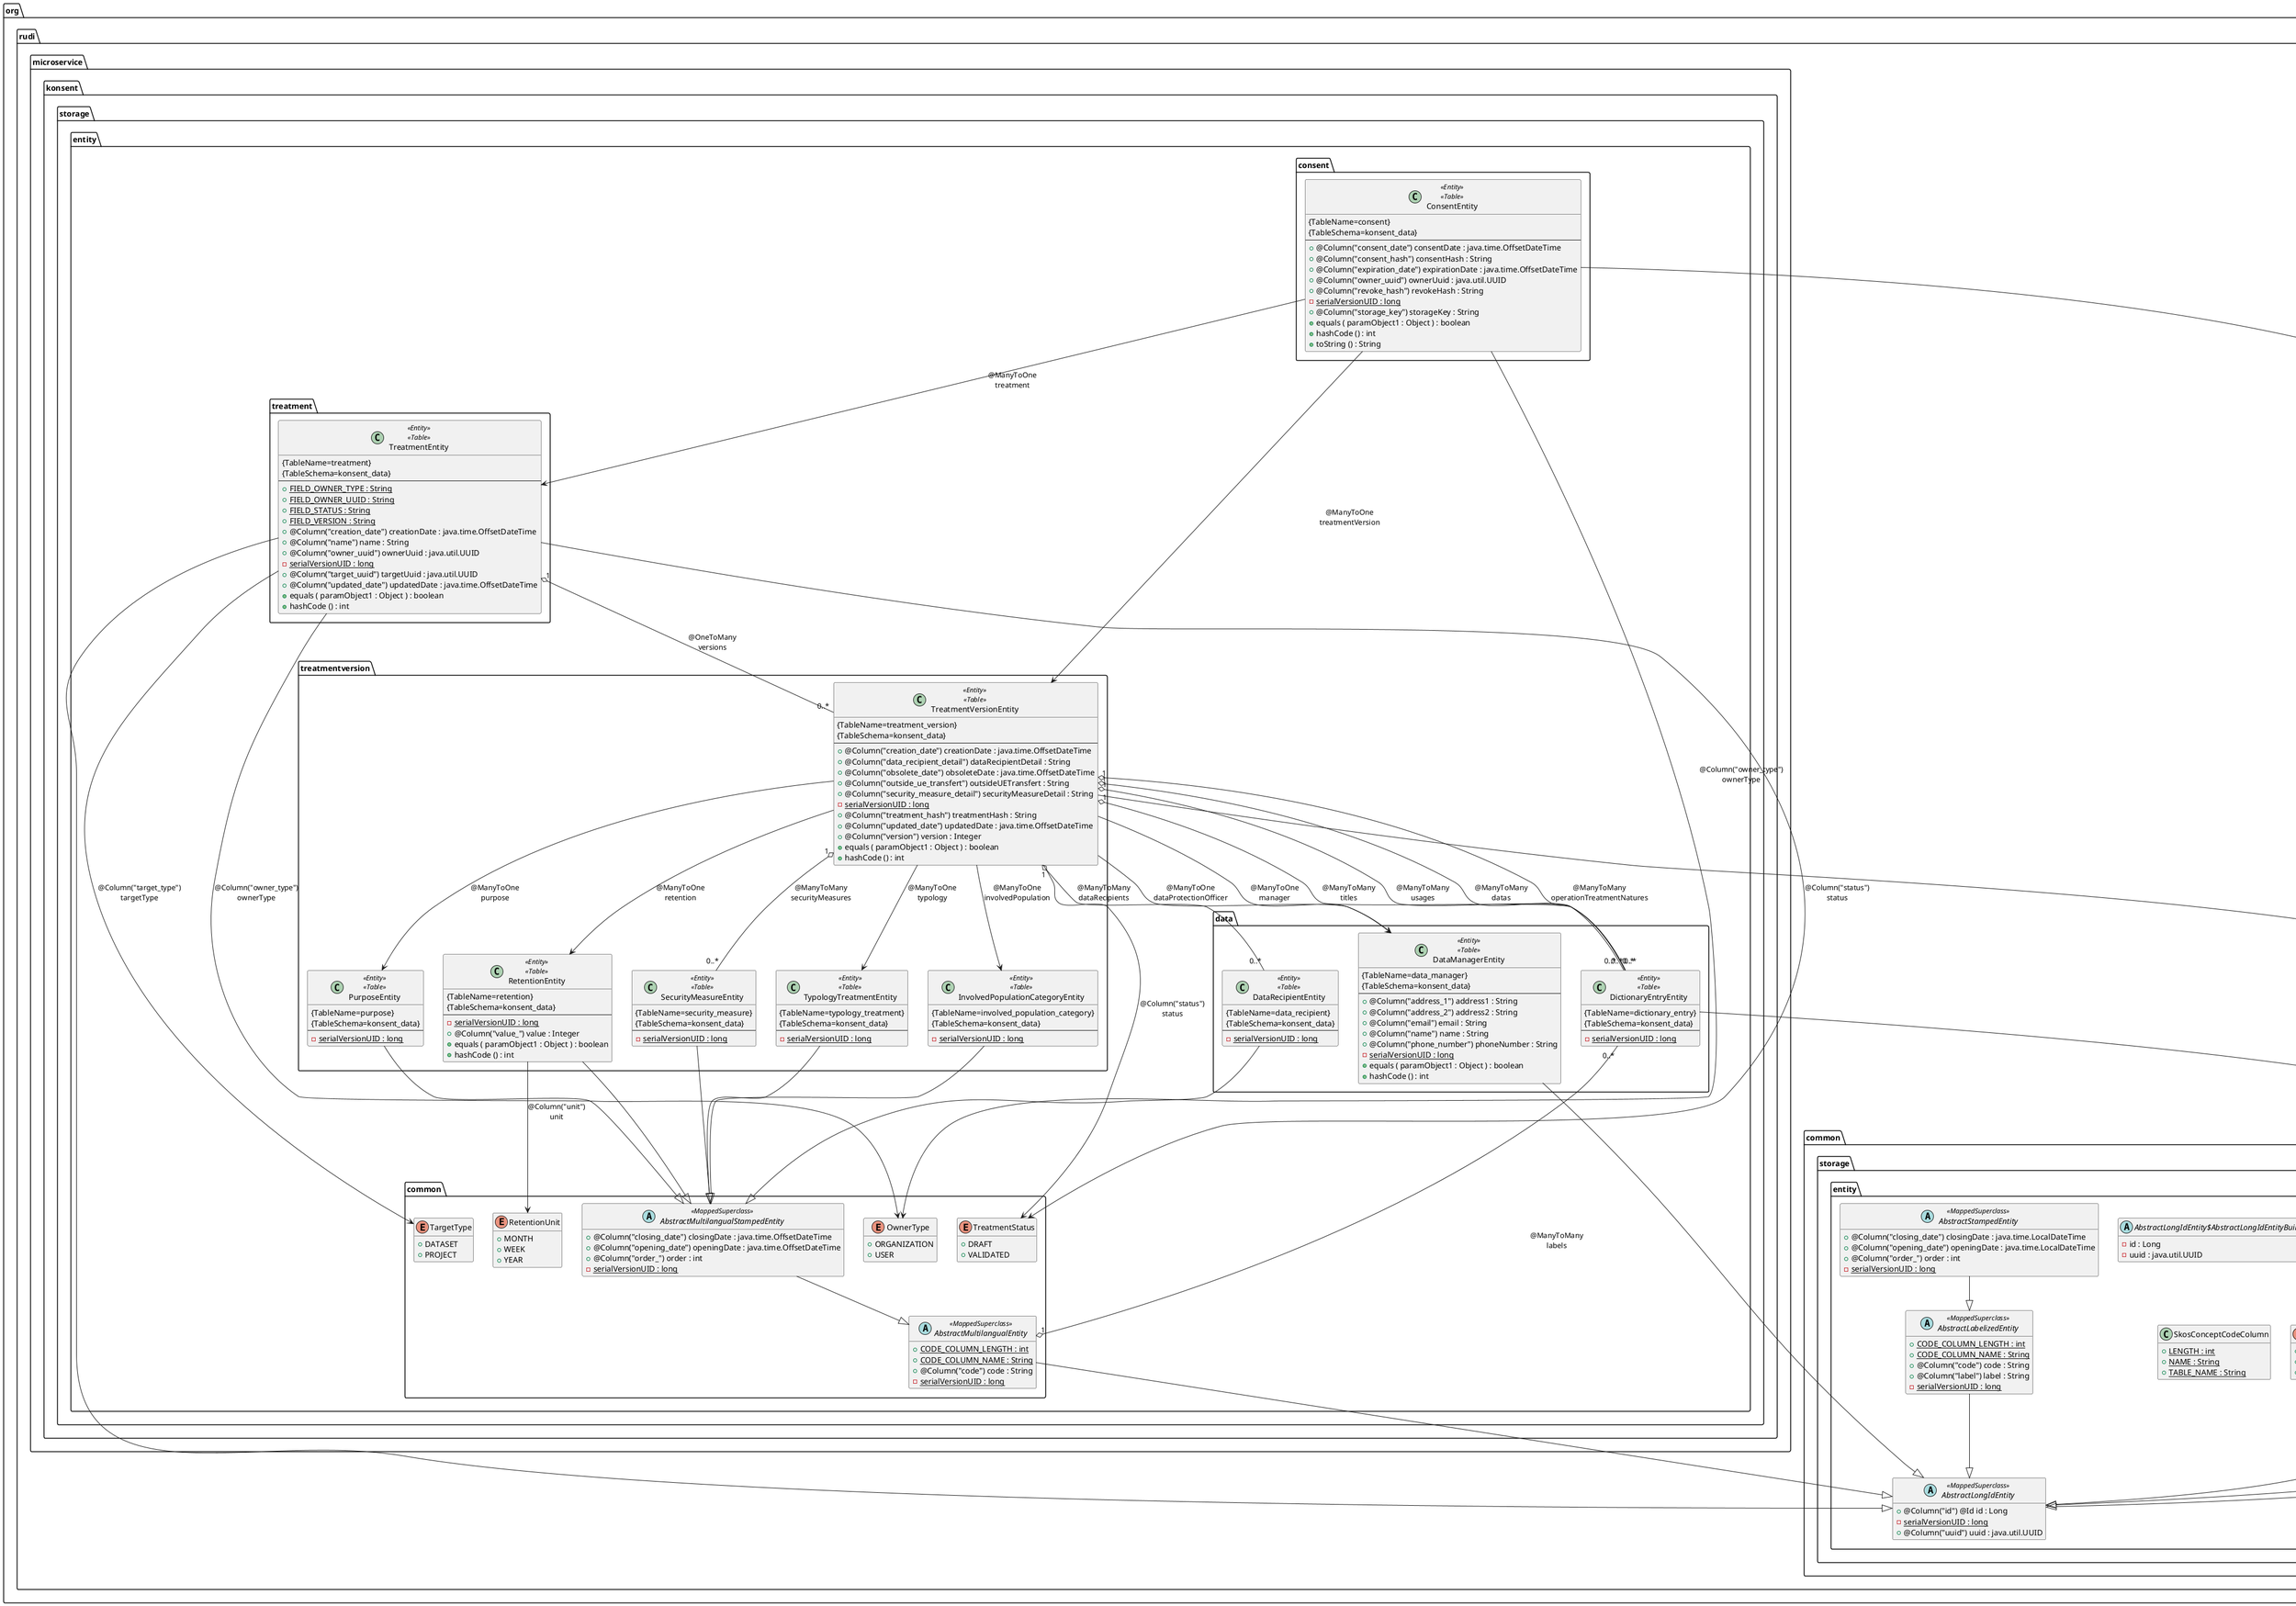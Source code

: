 @startuml

abstract class org.rudi.common.storage.entity.AbstractLabelizedEntity <<MappedSuperclass>>  {
	{field} {static} +CODE_COLUMN_LENGTH : int
	{field} {static} +CODE_COLUMN_NAME : String
	{field} +@Column("code") code : String
	{field} +@Column("label") label : String
	{field} {static} -serialVersionUID : long
	{method} +equals ( paramObject1 : Object ) : boolean
	{method} +hashCode () : int
	{method} +toString () : String
}


abstract class org.rudi.common.storage.entity.AbstractLongIdEntity <<MappedSuperclass>>  {
	{field} +@Column("id") @Id id : Long
	{field} {static} -serialVersionUID : long
	{field} +@Column("uuid") uuid : java.util.UUID
	{method} +equals ( paramObject1 : Object ) : boolean
	{method} +hashCode () : int
	{method} +toString () : String
}


abstract class org.rudi.common.storage.entity.AbstractLongIdEntity$AbstractLongIdEntityBuilder {
	{field} -id : Long
	{field} -uuid : java.util.UUID
	{method}  {abstract} +build () : org.rudi.common.storage.entity.AbstractLongIdEntity
	{method} +id ( paramLong1 : Long ) : org.rudi.common.storage.entity.AbstractLongIdEntity$AbstractLongIdEntityBuilder
	{method}  {abstract} #self () : org.rudi.common.storage.entity.AbstractLongIdEntity$AbstractLongIdEntityBuilder
	{method} +toString () : String
	{method} +uuid ( paramUUID1 : java.util.UUID ) : org.rudi.common.storage.entity.AbstractLongIdEntity$AbstractLongIdEntityBuilder
}


abstract class org.rudi.common.storage.entity.AbstractStampedEntity <<MappedSuperclass>>  {
	{field} +@Column("closing_date") closingDate : java.time.LocalDateTime
	{field} +@Column("opening_date") openingDate : java.time.LocalDateTime
	{field} +@Column("order_") order : int
	{field} {static} -serialVersionUID : long
	{method} +equals ( paramObject1 : Object ) : boolean
	{method} +hashCode () : int
	{method} +toString () : String
}


abstract class org.rudi.common.storage.entity.AbstractTranslationEntity <<MappedSuperclass>>  {
	{field} +@Column("lang") lang : String
	{field} {static} -serialVersionUID : long
	{field} +@Column("text") text : String
	{method} +equals ( paramObject1 : Object ) : boolean
	{method} +hashCode () : int
	{method} +toString () : String
}


class org.rudi.common.storage.entity.HibernateEntityHelper {
	{method}  {static} +setCollection ( paramSupplier1 : java.util.function.Supplier , paramCollection2 : java.util.Collection ) : void
}


interface org.rudi.common.storage.entity.PositionedStatus {
	{method}  {abstract} +isFinal () : boolean
	{method}  {abstract} +isInitial () : boolean
}


class org.rudi.common.storage.entity.SkosConceptCodeColumn {
	{field} {static} +LENGTH : int
	{field} {static} +NAME : String
	{field} {static} +TABLE_NAME : String
}


enum org.rudi.common.storage.entity.StatusPosition {
	{field} +FINAL
	{field} +INITIAL
	{field} +INTERMEDIATE
}


abstract class org.rudi.microservice.konsent.storage.entity.common.AbstractMultilangualEntity <<MappedSuperclass>>  {
	{field} {static} +CODE_COLUMN_LENGTH : int
	{field} {static} +CODE_COLUMN_NAME : String
	{field} +@Column("code") code : String
	{field} {static} -serialVersionUID : long
	{method} +equals ( paramObject1 : Object ) : boolean
	{method} +hashCode () : int
	{method} +toString () : String
}


abstract class org.rudi.microservice.konsent.storage.entity.common.AbstractMultilangualStampedEntity <<MappedSuperclass>>  {
	{field} +@Column("closing_date") closingDate : java.time.OffsetDateTime
	{field} +@Column("opening_date") openingDate : java.time.OffsetDateTime
	{field} +@Column("order_") order : int
	{field} {static} -serialVersionUID : long
	{method} +equals ( paramObject1 : Object ) : boolean
	{method} +hashCode () : int
	{method} +toString () : String
}


enum org.rudi.microservice.konsent.storage.entity.common.OwnerType {
	{field} +ORGANIZATION
	{field} +USER
}


enum org.rudi.microservice.konsent.storage.entity.common.RetentionUnit {
	{field} +MONTH
	{field} +WEEK
	{field} +YEAR
}


enum org.rudi.microservice.konsent.storage.entity.common.TargetType {
	{field} +DATASET
	{field} +PROJECT
}


enum org.rudi.microservice.konsent.storage.entity.common.TreatmentStatus {
	{field} +DRAFT
	{field} +VALIDATED
}


class org.rudi.microservice.konsent.storage.entity.consent.ConsentEntity <<Entity>>  <<Table>>  {
 {TableName=consent}
 {TableSchema=konsent_data}
--
	{field} +@Column("consent_date") consentDate : java.time.OffsetDateTime
	{field} +@Column("consent_hash") consentHash : String
	{field} +@Column("expiration_date") expirationDate : java.time.OffsetDateTime
	{field} +@Column("owner_uuid") ownerUuid : java.util.UUID
	{field} +@Column("revoke_hash") revokeHash : String
	{field} {static} -serialVersionUID : long
	{field} +@Column("storage_key") storageKey : String
	{method} +equals ( paramObject1 : Object ) : boolean
	{method} +hashCode () : int
	{method} +toString () : String
}


class org.rudi.microservice.konsent.storage.entity.data.DataManagerEntity <<Entity>>  <<Table>>  {
 {TableName=data_manager}
 {TableSchema=konsent_data}
--
	{field} +@Column("address_1") address1 : String
	{field} +@Column("address_2") address2 : String
	{field} +@Column("email") email : String
	{field} +@Column("name") name : String
	{field} +@Column("phone_number") phoneNumber : String
	{field} {static} -serialVersionUID : long
	{method} +equals ( paramObject1 : Object ) : boolean
	{method} +hashCode () : int
}


class org.rudi.microservice.konsent.storage.entity.data.DataRecipientEntity <<Entity>>  <<Table>>  {
 {TableName=data_recipient}
 {TableSchema=konsent_data}
--
	{field} {static} -serialVersionUID : long
}


class org.rudi.microservice.konsent.storage.entity.data.DictionaryEntryEntity <<Entity>>  <<Table>>  {
 {TableName=dictionary_entry}
 {TableSchema=konsent_data}
--
	{field} {static} -serialVersionUID : long
}


class org.rudi.microservice.konsent.storage.entity.treatment.TreatmentEntity <<Entity>>  <<Table>>  {
 {TableName=treatment}
 {TableSchema=konsent_data}
--
	{field} {static} +FIELD_OWNER_TYPE : String
	{field} {static} +FIELD_OWNER_UUID : String
	{field} {static} +FIELD_STATUS : String
	{field} {static} +FIELD_VERSION : String
	{field} +@Column("creation_date") creationDate : java.time.OffsetDateTime
	{field} +@Column("name") name : String
	{field} +@Column("owner_uuid") ownerUuid : java.util.UUID
	{field} {static} -serialVersionUID : long
	{field} +@Column("target_uuid") targetUuid : java.util.UUID
	{field} +@Column("updated_date") updatedDate : java.time.OffsetDateTime
	{method} +equals ( paramObject1 : Object ) : boolean
	{method} +hashCode () : int
}


class org.rudi.microservice.konsent.storage.entity.treatmentversion.InvolvedPopulationCategoryEntity <<Entity>>  <<Table>>  {
 {TableName=involved_population_category}
 {TableSchema=konsent_data}
--
	{field} {static} -serialVersionUID : long
}


class org.rudi.microservice.konsent.storage.entity.treatmentversion.PurposeEntity <<Entity>>  <<Table>>  {
 {TableName=purpose}
 {TableSchema=konsent_data}
--
	{field} {static} -serialVersionUID : long
}


class org.rudi.microservice.konsent.storage.entity.treatmentversion.RetentionEntity <<Entity>>  <<Table>>  {
 {TableName=retention}
 {TableSchema=konsent_data}
--
	{field} {static} -serialVersionUID : long
	{field} +@Column("value_") value : Integer
	{method} +equals ( paramObject1 : Object ) : boolean
	{method} +hashCode () : int
}


class org.rudi.microservice.konsent.storage.entity.treatmentversion.SecurityMeasureEntity <<Entity>>  <<Table>>  {
 {TableName=security_measure}
 {TableSchema=konsent_data}
--
	{field} {static} -serialVersionUID : long
}


class org.rudi.microservice.konsent.storage.entity.treatmentversion.TreatmentVersionEntity <<Entity>>  <<Table>>  {
 {TableName=treatment_version}
 {TableSchema=konsent_data}
--
	{field} +@Column("creation_date") creationDate : java.time.OffsetDateTime
	{field} +@Column("data_recipient_detail") dataRecipientDetail : String
	{field} +@Column("obsolete_date") obsoleteDate : java.time.OffsetDateTime
	{field} +@Column("outside_ue_transfert") outsideUETransfert : String
	{field} +@Column("security_measure_detail") securityMeasureDetail : String
	{field} {static} -serialVersionUID : long
	{field} +@Column("treatment_hash") treatmentHash : String
	{field} +@Column("updated_date") updatedDate : java.time.OffsetDateTime
	{field} +@Column("version") version : Integer
	{method} +equals ( paramObject1 : Object ) : boolean
	{method} +hashCode () : int
}


class org.rudi.microservice.konsent.storage.entity.treatmentversion.TypologyTreatmentEntity <<Entity>>  <<Table>>  {
 {TableName=typology_treatment}
 {TableSchema=konsent_data}
--
	{field} {static} -serialVersionUID : long
}




org.rudi.common.storage.entity.AbstractLabelizedEntity --|>  org.rudi.common.storage.entity.AbstractLongIdEntity
org.rudi.common.storage.entity.AbstractStampedEntity --|>  org.rudi.common.storage.entity.AbstractLabelizedEntity
org.rudi.common.storage.entity.AbstractTranslationEntity --|>  org.rudi.common.storage.entity.AbstractLongIdEntity
org.rudi.microservice.konsent.storage.entity.common.AbstractMultilangualEntity "1" o-- "0..*"  org.rudi.microservice.konsent.storage.entity.data.DictionaryEntryEntity :  @ManyToMany\nlabels
org.rudi.microservice.konsent.storage.entity.common.AbstractMultilangualEntity --|>  org.rudi.common.storage.entity.AbstractLongIdEntity
org.rudi.microservice.konsent.storage.entity.common.AbstractMultilangualStampedEntity --|>  org.rudi.microservice.konsent.storage.entity.common.AbstractMultilangualEntity
org.rudi.microservice.konsent.storage.entity.consent.ConsentEntity -->  org.rudi.microservice.konsent.storage.entity.common.OwnerType :  @Column("owner_type")\nownerType
org.rudi.microservice.konsent.storage.entity.consent.ConsentEntity -->  org.rudi.microservice.konsent.storage.entity.treatment.TreatmentEntity :  @ManyToOne\ntreatment
org.rudi.microservice.konsent.storage.entity.consent.ConsentEntity -->  org.rudi.microservice.konsent.storage.entity.treatmentversion.TreatmentVersionEntity :  @ManyToOne\ntreatmentVersion
org.rudi.microservice.konsent.storage.entity.consent.ConsentEntity --|>  org.rudi.common.storage.entity.AbstractLongIdEntity
org.rudi.microservice.konsent.storage.entity.data.DataManagerEntity --|>  org.rudi.common.storage.entity.AbstractLongIdEntity
org.rudi.microservice.konsent.storage.entity.data.DataRecipientEntity --|>  org.rudi.microservice.konsent.storage.entity.common.AbstractMultilangualStampedEntity
org.rudi.microservice.konsent.storage.entity.data.DictionaryEntryEntity --|>  org.rudi.common.storage.entity.AbstractTranslationEntity
org.rudi.microservice.konsent.storage.entity.treatment.TreatmentEntity "1" o-- "0..*"  org.rudi.microservice.konsent.storage.entity.treatmentversion.TreatmentVersionEntity :  @OneToMany\nversions
org.rudi.microservice.konsent.storage.entity.treatment.TreatmentEntity -->  org.rudi.microservice.konsent.storage.entity.common.OwnerType :  @Column("owner_type")\nownerType
org.rudi.microservice.konsent.storage.entity.treatment.TreatmentEntity -->  org.rudi.microservice.konsent.storage.entity.common.TargetType :  @Column("target_type")\ntargetType
org.rudi.microservice.konsent.storage.entity.treatment.TreatmentEntity -->  org.rudi.microservice.konsent.storage.entity.common.TreatmentStatus :  @Column("status")\nstatus
org.rudi.microservice.konsent.storage.entity.treatment.TreatmentEntity --|>  org.rudi.common.storage.entity.AbstractLongIdEntity
org.rudi.microservice.konsent.storage.entity.treatmentversion.InvolvedPopulationCategoryEntity --|>  org.rudi.microservice.konsent.storage.entity.common.AbstractMultilangualStampedEntity
org.rudi.microservice.konsent.storage.entity.treatmentversion.PurposeEntity --|>  org.rudi.microservice.konsent.storage.entity.common.AbstractMultilangualStampedEntity
org.rudi.microservice.konsent.storage.entity.treatmentversion.RetentionEntity -->  org.rudi.microservice.konsent.storage.entity.common.RetentionUnit :  @Column("unit")\nunit
org.rudi.microservice.konsent.storage.entity.treatmentversion.RetentionEntity --|>  org.rudi.microservice.konsent.storage.entity.common.AbstractMultilangualStampedEntity
org.rudi.microservice.konsent.storage.entity.treatmentversion.SecurityMeasureEntity --|>  org.rudi.microservice.konsent.storage.entity.common.AbstractMultilangualStampedEntity
org.rudi.microservice.konsent.storage.entity.treatmentversion.TreatmentVersionEntity "1" o-- "0..*"  org.rudi.microservice.konsent.storage.entity.data.DataRecipientEntity :  @ManyToMany\ndataRecipients
org.rudi.microservice.konsent.storage.entity.treatmentversion.TreatmentVersionEntity "1" o-- "0..*"  org.rudi.microservice.konsent.storage.entity.data.DictionaryEntryEntity :  @ManyToMany\ndatas
org.rudi.microservice.konsent.storage.entity.treatmentversion.TreatmentVersionEntity "1" o-- "0..*"  org.rudi.microservice.konsent.storage.entity.data.DictionaryEntryEntity :  @ManyToMany\noperationTreatmentNatures
org.rudi.microservice.konsent.storage.entity.treatmentversion.TreatmentVersionEntity "1" o-- "0..*"  org.rudi.microservice.konsent.storage.entity.data.DictionaryEntryEntity :  @ManyToMany\ntitles
org.rudi.microservice.konsent.storage.entity.treatmentversion.TreatmentVersionEntity "1" o-- "0..*"  org.rudi.microservice.konsent.storage.entity.data.DictionaryEntryEntity :  @ManyToMany\nusages
org.rudi.microservice.konsent.storage.entity.treatmentversion.TreatmentVersionEntity "1" o-- "0..*"  org.rudi.microservice.konsent.storage.entity.treatmentversion.SecurityMeasureEntity :  @ManyToMany\nsecurityMeasures
org.rudi.microservice.konsent.storage.entity.treatmentversion.TreatmentVersionEntity -->  org.rudi.microservice.konsent.storage.entity.common.TreatmentStatus :  @Column("status")\nstatus
org.rudi.microservice.konsent.storage.entity.treatmentversion.TreatmentVersionEntity -->  org.rudi.microservice.konsent.storage.entity.data.DataManagerEntity :  @ManyToOne\ndataProtectionOfficer
org.rudi.microservice.konsent.storage.entity.treatmentversion.TreatmentVersionEntity -->  org.rudi.microservice.konsent.storage.entity.data.DataManagerEntity :  @ManyToOne\nmanager
org.rudi.microservice.konsent.storage.entity.treatmentversion.TreatmentVersionEntity -->  org.rudi.microservice.konsent.storage.entity.treatmentversion.InvolvedPopulationCategoryEntity :  @ManyToOne\ninvolvedPopulation
org.rudi.microservice.konsent.storage.entity.treatmentversion.TreatmentVersionEntity -->  org.rudi.microservice.konsent.storage.entity.treatmentversion.PurposeEntity :  @ManyToOne\npurpose
org.rudi.microservice.konsent.storage.entity.treatmentversion.TreatmentVersionEntity -->  org.rudi.microservice.konsent.storage.entity.treatmentversion.RetentionEntity :  @ManyToOne\nretention
org.rudi.microservice.konsent.storage.entity.treatmentversion.TreatmentVersionEntity -->  org.rudi.microservice.konsent.storage.entity.treatmentversion.TypologyTreatmentEntity :  @ManyToOne\ntypology
org.rudi.microservice.konsent.storage.entity.treatmentversion.TreatmentVersionEntity --|>  org.rudi.common.storage.entity.AbstractLongIdEntity
org.rudi.microservice.konsent.storage.entity.treatmentversion.TypologyTreatmentEntity --|>  org.rudi.microservice.konsent.storage.entity.common.AbstractMultilangualStampedEntity

hide methods

@enduml